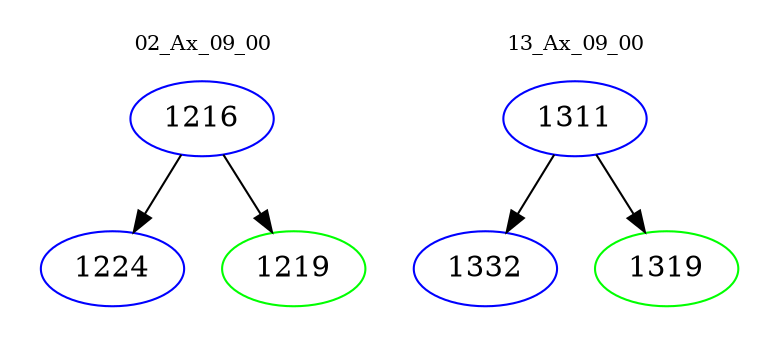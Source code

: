 digraph{
subgraph cluster_0 {
color = white
label = "02_Ax_09_00";
fontsize=10;
T0_1216 [label="1216", color="blue"]
T0_1216 -> T0_1224 [color="black"]
T0_1224 [label="1224", color="blue"]
T0_1216 -> T0_1219 [color="black"]
T0_1219 [label="1219", color="green"]
}
subgraph cluster_1 {
color = white
label = "13_Ax_09_00";
fontsize=10;
T1_1311 [label="1311", color="blue"]
T1_1311 -> T1_1332 [color="black"]
T1_1332 [label="1332", color="blue"]
T1_1311 -> T1_1319 [color="black"]
T1_1319 [label="1319", color="green"]
}
}
